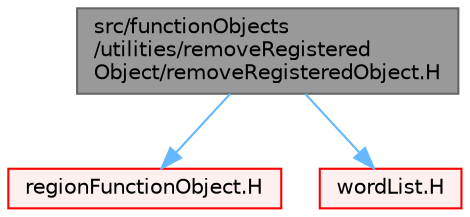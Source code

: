 digraph "src/functionObjects/utilities/removeRegisteredObject/removeRegisteredObject.H"
{
 // LATEX_PDF_SIZE
  bgcolor="transparent";
  edge [fontname=Helvetica,fontsize=10,labelfontname=Helvetica,labelfontsize=10];
  node [fontname=Helvetica,fontsize=10,shape=box,height=0.2,width=0.4];
  Node1 [id="Node000001",label="src/functionObjects\l/utilities/removeRegistered\lObject/removeRegisteredObject.H",height=0.2,width=0.4,color="gray40", fillcolor="grey60", style="filled", fontcolor="black",tooltip=" "];
  Node1 -> Node2 [id="edge1_Node000001_Node000002",color="steelblue1",style="solid",tooltip=" "];
  Node2 [id="Node000002",label="regionFunctionObject.H",height=0.2,width=0.4,color="red", fillcolor="#FFF0F0", style="filled",URL="$regionFunctionObject_8H.html",tooltip=" "];
  Node1 -> Node131 [id="edge2_Node000001_Node000131",color="steelblue1",style="solid",tooltip=" "];
  Node131 [id="Node000131",label="wordList.H",height=0.2,width=0.4,color="red", fillcolor="#FFF0F0", style="filled",URL="$wordList_8H.html",tooltip=" "];
}

